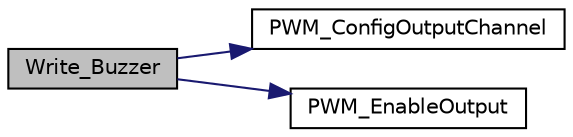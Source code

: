 digraph "Write_Buzzer"
{
 // LATEX_PDF_SIZE
  edge [fontname="Helvetica",fontsize="10",labelfontname="Helvetica",labelfontsize="10"];
  node [fontname="Helvetica",fontsize="10",shape=record];
  rankdir="LR";
  Node1 [label="Write_Buzzer",height=0.2,width=0.4,color="black", fillcolor="grey75", style="filled", fontcolor="black",tooltip="This function set PWM output frequence and duty to drive Buzzer module."];
  Node1 -> Node2 [color="midnightblue",fontsize="10",style="solid",fontname="Helvetica"];
  Node2 [label="PWM_ConfigOutputChannel",height=0.2,width=0.4,color="black", fillcolor="white", style="filled",URL="$d1/d21/group___n_a_n_o100___p_w_m___e_x_p_o_r_t_e_d___f_u_n_c_t_i_o_n_s.html#ga5b5c5326f7052513e1b5eec1f71b30c8",tooltip="This function config PWM generator and get the nearest frequency in edge aligned auto-reload mode."];
  Node1 -> Node3 [color="midnightblue",fontsize="10",style="solid",fontname="Helvetica"];
  Node3 [label="PWM_EnableOutput",height=0.2,width=0.4,color="black", fillcolor="white", style="filled",URL="$d1/d21/group___n_a_n_o100___p_w_m___e_x_p_o_r_t_e_d___f_u_n_c_t_i_o_n_s.html#gac8352c03341d770623730dc38e4dc06d",tooltip="This function enables PWM output generation of selected channels."];
}
